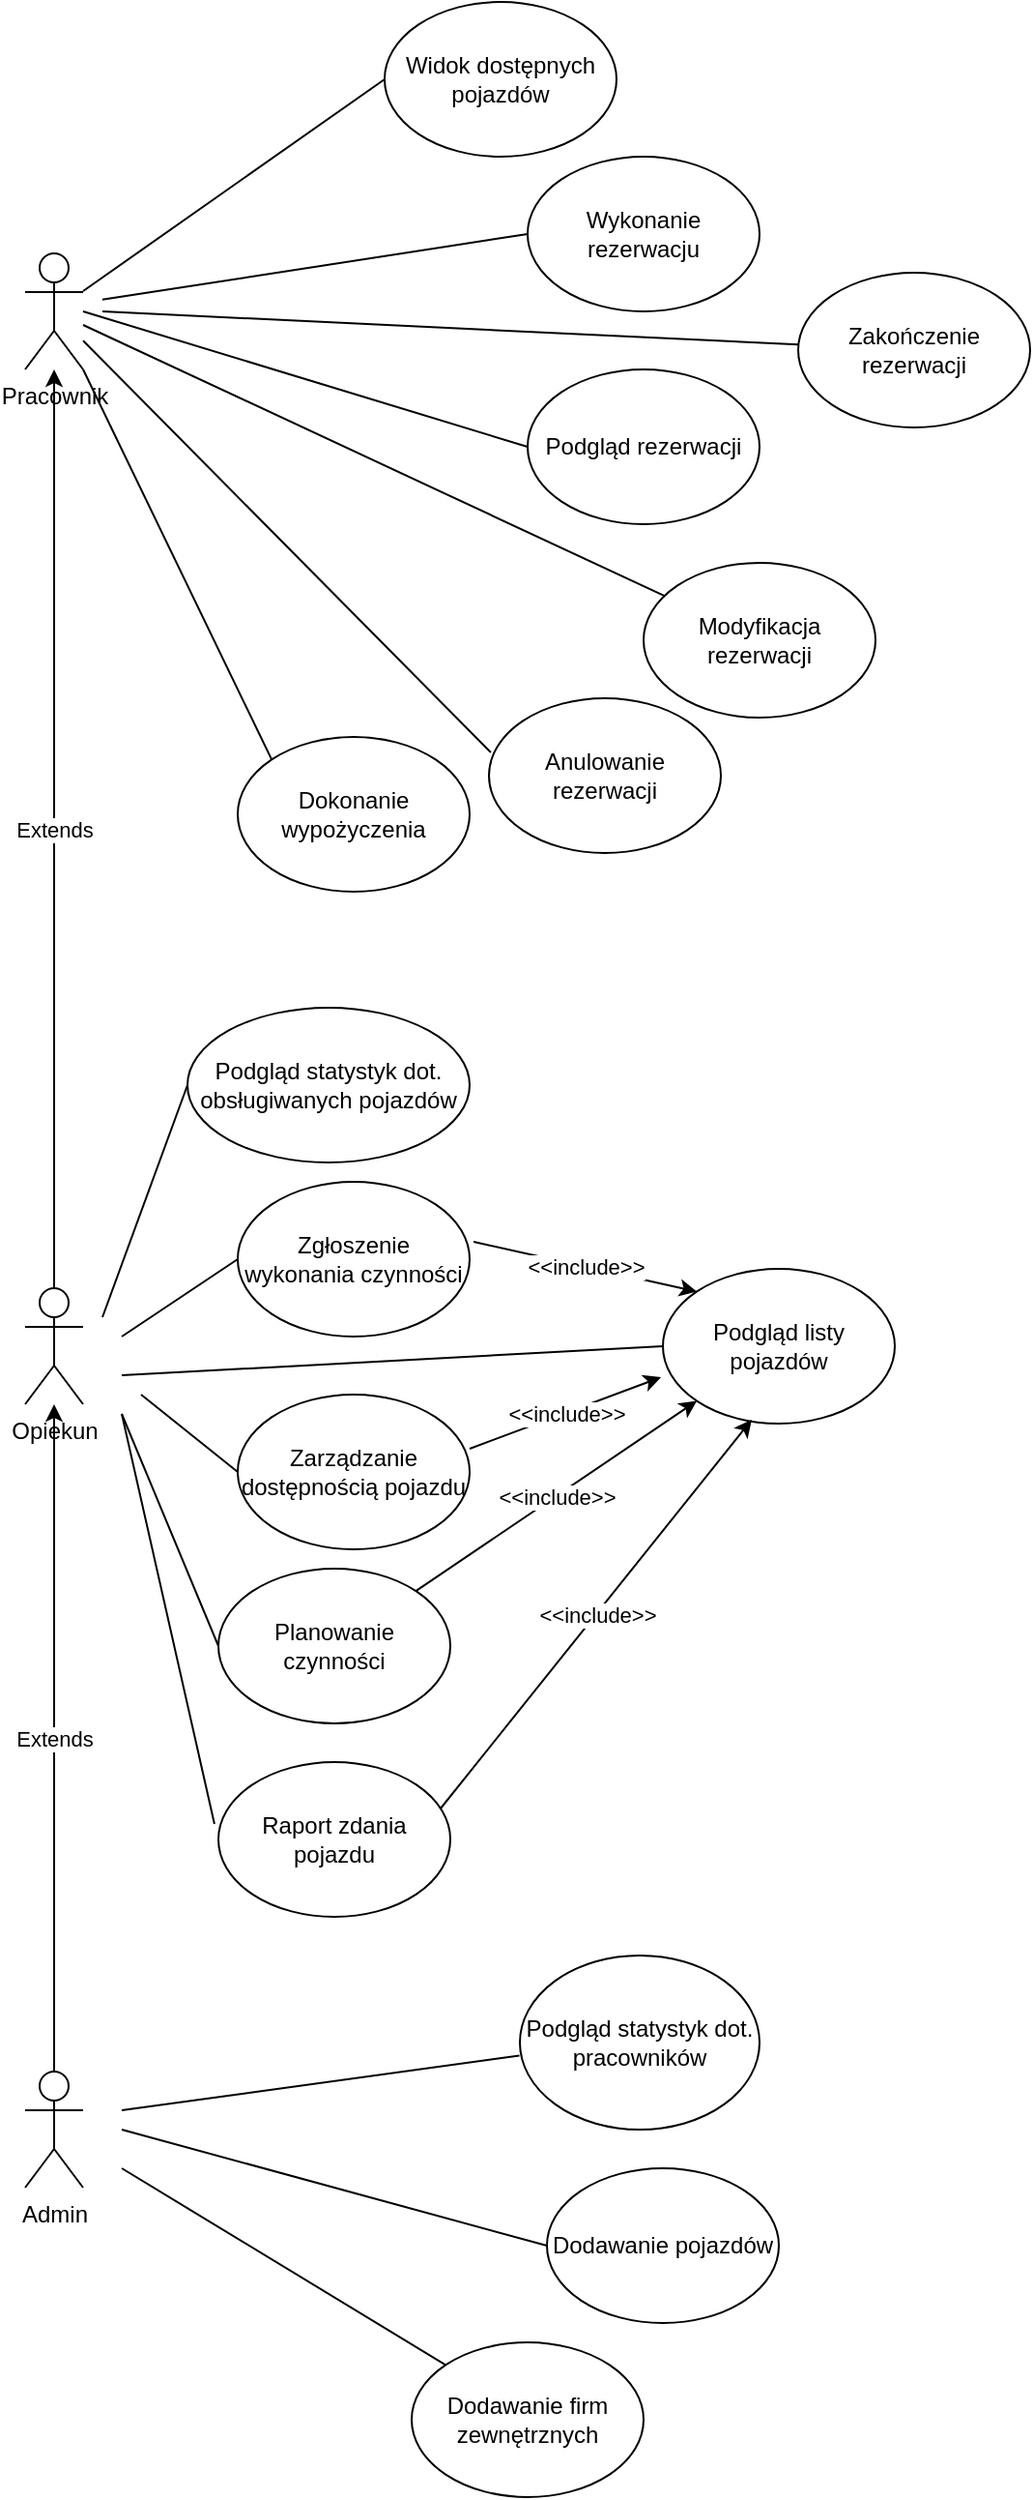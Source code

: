 <mxfile>
    <diagram id="Szi0RvQPMLwTubZaG_JY" name="Page-1">
        <mxGraphModel dx="853" dy="350" grid="1" gridSize="10" guides="1" tooltips="1" connect="1" arrows="1" fold="1" page="1" pageScale="1" pageWidth="827" pageHeight="1169" math="0" shadow="0">
            <root>
                <mxCell id="0"/>
                <mxCell id="1" parent="0"/>
                <mxCell id="2J5luhXPuMKB-7zzZdyg-4" value="Pracownik" style="shape=umlActor;verticalLabelPosition=bottom;verticalAlign=top;html=1;outlineConnect=0;" parent="1" vertex="1">
                    <mxGeometry x="60" y="150" width="30" height="60" as="geometry"/>
                </mxCell>
                <mxCell id="2J5luhXPuMKB-7zzZdyg-11" value="Widok dostępnych pojazdów" style="ellipse;whiteSpace=wrap;html=1;" parent="1" vertex="1">
                    <mxGeometry x="246" y="20" width="120" height="80" as="geometry"/>
                </mxCell>
                <mxCell id="2J5luhXPuMKB-7zzZdyg-12" value="Opiekun" style="shape=umlActor;verticalLabelPosition=bottom;verticalAlign=top;html=1;outlineConnect=0;" parent="1" vertex="1">
                    <mxGeometry x="60" y="685" width="30" height="60" as="geometry"/>
                </mxCell>
                <mxCell id="2J5luhXPuMKB-7zzZdyg-15" value="Wykonanie rezerwacju" style="ellipse;whiteSpace=wrap;html=1;" parent="1" vertex="1">
                    <mxGeometry x="320" y="100" width="120" height="80" as="geometry"/>
                </mxCell>
                <mxCell id="2J5luhXPuMKB-7zzZdyg-19" value="" style="endArrow=classic;html=1;exitX=0.5;exitY=0;exitDx=0;exitDy=0;exitPerimeter=0;" parent="1" source="2J5luhXPuMKB-7zzZdyg-12" target="2J5luhXPuMKB-7zzZdyg-4" edge="1">
                    <mxGeometry relative="1" as="geometry">
                        <mxPoint x="50" y="280" as="sourcePoint"/>
                        <mxPoint x="150" y="280" as="targetPoint"/>
                        <Array as="points"/>
                    </mxGeometry>
                </mxCell>
                <mxCell id="2J5luhXPuMKB-7zzZdyg-20" value="Extends" style="edgeLabel;resizable=0;html=1;align=center;verticalAlign=middle;" parent="2J5luhXPuMKB-7zzZdyg-19" connectable="0" vertex="1">
                    <mxGeometry relative="1" as="geometry"/>
                </mxCell>
                <mxCell id="2J5luhXPuMKB-7zzZdyg-23" value="" style="endArrow=none;html=1;entryX=0;entryY=0.5;entryDx=0;entryDy=0;" parent="1" source="2J5luhXPuMKB-7zzZdyg-4" target="2J5luhXPuMKB-7zzZdyg-11" edge="1">
                    <mxGeometry width="50" height="50" relative="1" as="geometry">
                        <mxPoint x="290" y="220" as="sourcePoint"/>
                        <mxPoint x="330" y="250" as="targetPoint"/>
                    </mxGeometry>
                </mxCell>
                <mxCell id="2J5luhXPuMKB-7zzZdyg-27" value="" style="endArrow=none;html=1;entryX=0;entryY=0.5;entryDx=0;entryDy=0;" parent="1" target="2J5luhXPuMKB-7zzZdyg-28" edge="1">
                    <mxGeometry width="50" height="50" relative="1" as="geometry">
                        <mxPoint x="90" y="180" as="sourcePoint"/>
                        <mxPoint x="280" y="270" as="targetPoint"/>
                    </mxGeometry>
                </mxCell>
                <mxCell id="2J5luhXPuMKB-7zzZdyg-28" value="Podgląd rezerwacji" style="ellipse;whiteSpace=wrap;html=1;" parent="1" vertex="1">
                    <mxGeometry x="320" y="210" width="120" height="80" as="geometry"/>
                </mxCell>
                <mxCell id="2J5luhXPuMKB-7zzZdyg-29" value="Zakończenie rezerwacji" style="ellipse;whiteSpace=wrap;html=1;" parent="1" vertex="1">
                    <mxGeometry x="460" y="160" width="120" height="80" as="geometry"/>
                </mxCell>
                <mxCell id="2J5luhXPuMKB-7zzZdyg-32" value="Modyfikacja rezerwacji" style="ellipse;whiteSpace=wrap;html=1;" parent="1" vertex="1">
                    <mxGeometry x="380" y="310" width="120" height="80" as="geometry"/>
                </mxCell>
                <mxCell id="2J5luhXPuMKB-7zzZdyg-37" value="Anulowanie rezerwacji" style="ellipse;whiteSpace=wrap;html=1;" parent="1" vertex="1">
                    <mxGeometry x="300" y="380" width="120" height="80" as="geometry"/>
                </mxCell>
                <mxCell id="2J5luhXPuMKB-7zzZdyg-42" value="" style="endArrow=none;html=1;entryX=0;entryY=0.5;entryDx=0;entryDy=0;" parent="1" target="2J5luhXPuMKB-7zzZdyg-43" edge="1">
                    <mxGeometry width="50" height="50" relative="1" as="geometry">
                        <mxPoint x="110" y="730" as="sourcePoint"/>
                        <mxPoint x="470" y="715" as="targetPoint"/>
                    </mxGeometry>
                </mxCell>
                <mxCell id="2J5luhXPuMKB-7zzZdyg-43" value="Podgląd listy pojazdów" style="ellipse;whiteSpace=wrap;html=1;" parent="1" vertex="1">
                    <mxGeometry x="390" y="675" width="120" height="80" as="geometry"/>
                </mxCell>
                <mxCell id="2J5luhXPuMKB-7zzZdyg-44" value="" style="endArrow=none;html=1;entryX=0;entryY=0.5;entryDx=0;entryDy=0;" parent="1" target="2J5luhXPuMKB-7zzZdyg-46" edge="1">
                    <mxGeometry width="50" height="50" relative="1" as="geometry">
                        <mxPoint x="110" y="710" as="sourcePoint"/>
                        <mxPoint x="550" y="660" as="targetPoint"/>
                    </mxGeometry>
                </mxCell>
                <mxCell id="2J5luhXPuMKB-7zzZdyg-45" value="" style="endArrow=none;html=1;entryX=0;entryY=0.5;entryDx=0;entryDy=0;" parent="1" target="2J5luhXPuMKB-7zzZdyg-47" edge="1">
                    <mxGeometry width="50" height="50" relative="1" as="geometry">
                        <mxPoint x="110" y="750" as="sourcePoint"/>
                        <mxPoint x="550" y="780" as="targetPoint"/>
                    </mxGeometry>
                </mxCell>
                <mxCell id="2J5luhXPuMKB-7zzZdyg-46" value="Zgłoszenie wykonania czynności" style="ellipse;whiteSpace=wrap;html=1;" parent="1" vertex="1">
                    <mxGeometry x="170" y="630" width="120" height="80" as="geometry"/>
                </mxCell>
                <mxCell id="2J5luhXPuMKB-7zzZdyg-47" value="Planowanie czynności" style="ellipse;whiteSpace=wrap;html=1;" parent="1" vertex="1">
                    <mxGeometry x="160" y="830" width="120" height="80" as="geometry"/>
                </mxCell>
                <mxCell id="2J5luhXPuMKB-7zzZdyg-48" value="" style="endArrow=none;html=1;entryX=0;entryY=0.5;entryDx=0;entryDy=0;" parent="1" target="2J5luhXPuMKB-7zzZdyg-49" edge="1">
                    <mxGeometry width="50" height="50" relative="1" as="geometry">
                        <mxPoint x="120" y="740" as="sourcePoint"/>
                        <mxPoint x="550" y="740" as="targetPoint"/>
                    </mxGeometry>
                </mxCell>
                <mxCell id="2J5luhXPuMKB-7zzZdyg-49" value="Zarządzanie dostępnością pojazdu" style="ellipse;whiteSpace=wrap;html=1;" parent="1" vertex="1">
                    <mxGeometry x="170" y="740" width="120" height="80" as="geometry"/>
                </mxCell>
                <mxCell id="2J5luhXPuMKB-7zzZdyg-50" value="" style="endArrow=none;html=1;entryX=0;entryY=0.5;entryDx=0;entryDy=0;" parent="1" target="2J5luhXPuMKB-7zzZdyg-51" edge="1">
                    <mxGeometry width="50" height="50" relative="1" as="geometry">
                        <mxPoint x="100" y="700" as="sourcePoint"/>
                        <mxPoint x="310" y="860" as="targetPoint"/>
                    </mxGeometry>
                </mxCell>
                <mxCell id="2J5luhXPuMKB-7zzZdyg-51" value="Podgląd statystyk dot. obsługiwanych pojazdów" style="ellipse;whiteSpace=wrap;html=1;" parent="1" vertex="1">
                    <mxGeometry x="144" y="540" width="146" height="80" as="geometry"/>
                </mxCell>
                <mxCell id="2J5luhXPuMKB-7zzZdyg-55" value="Admin" style="shape=umlActor;verticalLabelPosition=bottom;verticalAlign=top;html=1;outlineConnect=0;" parent="1" vertex="1">
                    <mxGeometry x="60" y="1090" width="30" height="60" as="geometry"/>
                </mxCell>
                <mxCell id="4" value="Podgląd statystyk dot. pracowników" style="ellipse;whiteSpace=wrap;html=1;" parent="1" vertex="1">
                    <mxGeometry x="316" y="1030" width="124" height="90" as="geometry"/>
                </mxCell>
                <mxCell id="2J5luhXPuMKB-7zzZdyg-62" value="" style="endArrow=classic;html=1;exitX=0.5;exitY=0;exitDx=0;exitDy=0;exitPerimeter=0;" parent="1" source="2J5luhXPuMKB-7zzZdyg-55" target="2J5luhXPuMKB-7zzZdyg-12" edge="1">
                    <mxGeometry relative="1" as="geometry">
                        <mxPoint x="90" y="830" as="sourcePoint"/>
                        <mxPoint x="190" y="830" as="targetPoint"/>
                        <Array as="points"/>
                    </mxGeometry>
                </mxCell>
                <mxCell id="2J5luhXPuMKB-7zzZdyg-63" value="Extends" style="edgeLabel;resizable=0;html=1;align=center;verticalAlign=middle;" parent="2J5luhXPuMKB-7zzZdyg-62" connectable="0" vertex="1">
                    <mxGeometry relative="1" as="geometry"/>
                </mxCell>
                <mxCell id="2J5luhXPuMKB-7zzZdyg-65" value="Dodawanie pojazdów" style="ellipse;whiteSpace=wrap;html=1;" parent="1" vertex="1">
                    <mxGeometry x="330" y="1140" width="120" height="80" as="geometry"/>
                </mxCell>
                <mxCell id="2J5luhXPuMKB-7zzZdyg-67" value="Dodawanie firm zewnętrznych" style="ellipse;whiteSpace=wrap;html=1;" parent="1" vertex="1">
                    <mxGeometry x="260" y="1230" width="120" height="80" as="geometry"/>
                </mxCell>
                <mxCell id="7" value="" style="endArrow=none;html=1;entryX=0.008;entryY=0.35;entryDx=0;entryDy=0;entryPerimeter=0;" parent="1" source="2J5luhXPuMKB-7zzZdyg-4" target="2J5luhXPuMKB-7zzZdyg-37" edge="1">
                    <mxGeometry width="50" height="50" relative="1" as="geometry">
                        <mxPoint x="250" y="430" as="sourcePoint"/>
                        <mxPoint x="430" y="480" as="targetPoint"/>
                    </mxGeometry>
                </mxCell>
                <mxCell id="8" value="" style="endArrow=none;html=1;" parent="1" source="2J5luhXPuMKB-7zzZdyg-32" edge="1" target="2J5luhXPuMKB-7zzZdyg-4">
                    <mxGeometry width="50" height="50" relative="1" as="geometry">
                        <mxPoint x="340" y="520" as="sourcePoint"/>
                        <mxPoint x="320" y="360" as="targetPoint"/>
                    </mxGeometry>
                </mxCell>
                <mxCell id="9" value="" style="endArrow=none;html=1;" parent="1" target="2J5luhXPuMKB-7zzZdyg-29" edge="1">
                    <mxGeometry width="50" height="50" relative="1" as="geometry">
                        <mxPoint x="100" y="180" as="sourcePoint"/>
                        <mxPoint x="370" y="430" as="targetPoint"/>
                    </mxGeometry>
                </mxCell>
                <mxCell id="10" value="" style="endArrow=none;html=1;exitX=-0.002;exitY=0.575;exitDx=0;exitDy=0;exitPerimeter=0;" parent="1" source="4" edge="1">
                    <mxGeometry width="50" height="50" relative="1" as="geometry">
                        <mxPoint x="460" y="1170" as="sourcePoint"/>
                        <mxPoint x="110" y="1110" as="targetPoint"/>
                    </mxGeometry>
                </mxCell>
                <mxCell id="11" value="" style="endArrow=none;html=1;exitX=0;exitY=0.5;exitDx=0;exitDy=0;" parent="1" source="2J5luhXPuMKB-7zzZdyg-65" edge="1">
                    <mxGeometry width="50" height="50" relative="1" as="geometry">
                        <mxPoint x="250" y="1240" as="sourcePoint"/>
                        <mxPoint x="110" y="1120" as="targetPoint"/>
                    </mxGeometry>
                </mxCell>
                <mxCell id="12" value="" style="endArrow=none;html=1;exitX=0;exitY=0;exitDx=0;exitDy=0;" parent="1" source="2J5luhXPuMKB-7zzZdyg-67" edge="1">
                    <mxGeometry width="50" height="50" relative="1" as="geometry">
                        <mxPoint x="210" y="1280" as="sourcePoint"/>
                        <mxPoint x="110" y="1140" as="targetPoint"/>
                    </mxGeometry>
                </mxCell>
                <mxCell id="17" value="Raport zdania pojazdu" style="ellipse;whiteSpace=wrap;html=1;" vertex="1" parent="1">
                    <mxGeometry x="160" y="930" width="120" height="80" as="geometry"/>
                </mxCell>
                <mxCell id="18" value="" style="endArrow=none;html=1;exitX=-0.017;exitY=0.4;exitDx=0;exitDy=0;exitPerimeter=0;" edge="1" parent="1" source="17">
                    <mxGeometry width="50" height="50" relative="1" as="geometry">
                        <mxPoint x="370" y="810" as="sourcePoint"/>
                        <mxPoint x="110" y="750" as="targetPoint"/>
                    </mxGeometry>
                </mxCell>
                <mxCell id="19" value="" style="endArrow=none;html=1;entryX=0;entryY=0.5;entryDx=0;entryDy=0;" edge="1" parent="1" target="2J5luhXPuMKB-7zzZdyg-15">
                    <mxGeometry width="50" height="50" relative="1" as="geometry">
                        <mxPoint x="100" y="173.92" as="sourcePoint"/>
                        <mxPoint x="320" y="160" as="targetPoint"/>
                    </mxGeometry>
                </mxCell>
                <mxCell id="20" value="Dokonanie wypożyczenia" style="ellipse;whiteSpace=wrap;html=1;" vertex="1" parent="1">
                    <mxGeometry x="170" y="400" width="120" height="80" as="geometry"/>
                </mxCell>
                <mxCell id="21" value="" style="endArrow=none;html=1;entryX=0;entryY=0;entryDx=0;entryDy=0;exitX=1;exitY=1;exitDx=0;exitDy=0;exitPerimeter=0;" edge="1" parent="1" source="2J5luhXPuMKB-7zzZdyg-4" target="20">
                    <mxGeometry width="50" height="50" relative="1" as="geometry">
                        <mxPoint x="79.04" y="205.135" as="sourcePoint"/>
                        <mxPoint x="290.0" y="418" as="targetPoint"/>
                    </mxGeometry>
                </mxCell>
                <mxCell id="23" value="" style="endArrow=classic;html=1;exitX=0.958;exitY=0.3;exitDx=0;exitDy=0;exitPerimeter=0;entryX=0.383;entryY=0.975;entryDx=0;entryDy=0;entryPerimeter=0;" edge="1" parent="1" source="17" target="2J5luhXPuMKB-7zzZdyg-43">
                    <mxGeometry relative="1" as="geometry">
                        <mxPoint x="350" y="880" as="sourcePoint"/>
                        <mxPoint x="450" y="880" as="targetPoint"/>
                    </mxGeometry>
                </mxCell>
                <mxCell id="24" value="&amp;lt;&amp;lt;include&amp;gt;&amp;gt;" style="edgeLabel;resizable=0;html=1;align=center;verticalAlign=middle;" connectable="0" vertex="1" parent="23">
                    <mxGeometry relative="1" as="geometry"/>
                </mxCell>
                <mxCell id="25" value="" style="endArrow=classic;html=1;entryX=0;entryY=1;entryDx=0;entryDy=0;" edge="1" parent="1" source="2J5luhXPuMKB-7zzZdyg-47" target="2J5luhXPuMKB-7zzZdyg-43">
                    <mxGeometry relative="1" as="geometry">
                        <mxPoint x="350" y="880" as="sourcePoint"/>
                        <mxPoint x="450" y="880" as="targetPoint"/>
                    </mxGeometry>
                </mxCell>
                <mxCell id="26" value="&amp;lt;&amp;lt;include&amp;gt;&amp;gt;" style="edgeLabel;resizable=0;html=1;align=center;verticalAlign=middle;" connectable="0" vertex="1" parent="25">
                    <mxGeometry relative="1" as="geometry"/>
                </mxCell>
                <mxCell id="27" value="" style="endArrow=classic;html=1;exitX=1;exitY=0.35;exitDx=0;exitDy=0;exitPerimeter=0;entryX=-0.008;entryY=0.7;entryDx=0;entryDy=0;entryPerimeter=0;" edge="1" parent="1" source="2J5luhXPuMKB-7zzZdyg-49" target="2J5luhXPuMKB-7zzZdyg-43">
                    <mxGeometry relative="1" as="geometry">
                        <mxPoint x="350" y="880" as="sourcePoint"/>
                        <mxPoint x="460" y="870" as="targetPoint"/>
                    </mxGeometry>
                </mxCell>
                <mxCell id="28" value="&amp;lt;&amp;lt;include&amp;gt;&amp;gt;" style="edgeLabel;resizable=0;html=1;align=center;verticalAlign=middle;" connectable="0" vertex="1" parent="27">
                    <mxGeometry relative="1" as="geometry"/>
                </mxCell>
                <mxCell id="29" value="" style="endArrow=classic;html=1;exitX=1.017;exitY=0.388;exitDx=0;exitDy=0;exitPerimeter=0;entryX=0;entryY=0;entryDx=0;entryDy=0;" edge="1" parent="1" source="2J5luhXPuMKB-7zzZdyg-46" target="2J5luhXPuMKB-7zzZdyg-43">
                    <mxGeometry relative="1" as="geometry">
                        <mxPoint x="320" y="880" as="sourcePoint"/>
                        <mxPoint x="480" y="880" as="targetPoint"/>
                    </mxGeometry>
                </mxCell>
                <mxCell id="30" value="&amp;lt;&amp;lt;include&amp;gt;&amp;gt;" style="edgeLabel;resizable=0;html=1;align=center;verticalAlign=middle;" connectable="0" vertex="1" parent="29">
                    <mxGeometry relative="1" as="geometry"/>
                </mxCell>
            </root>
        </mxGraphModel>
    </diagram>
</mxfile>